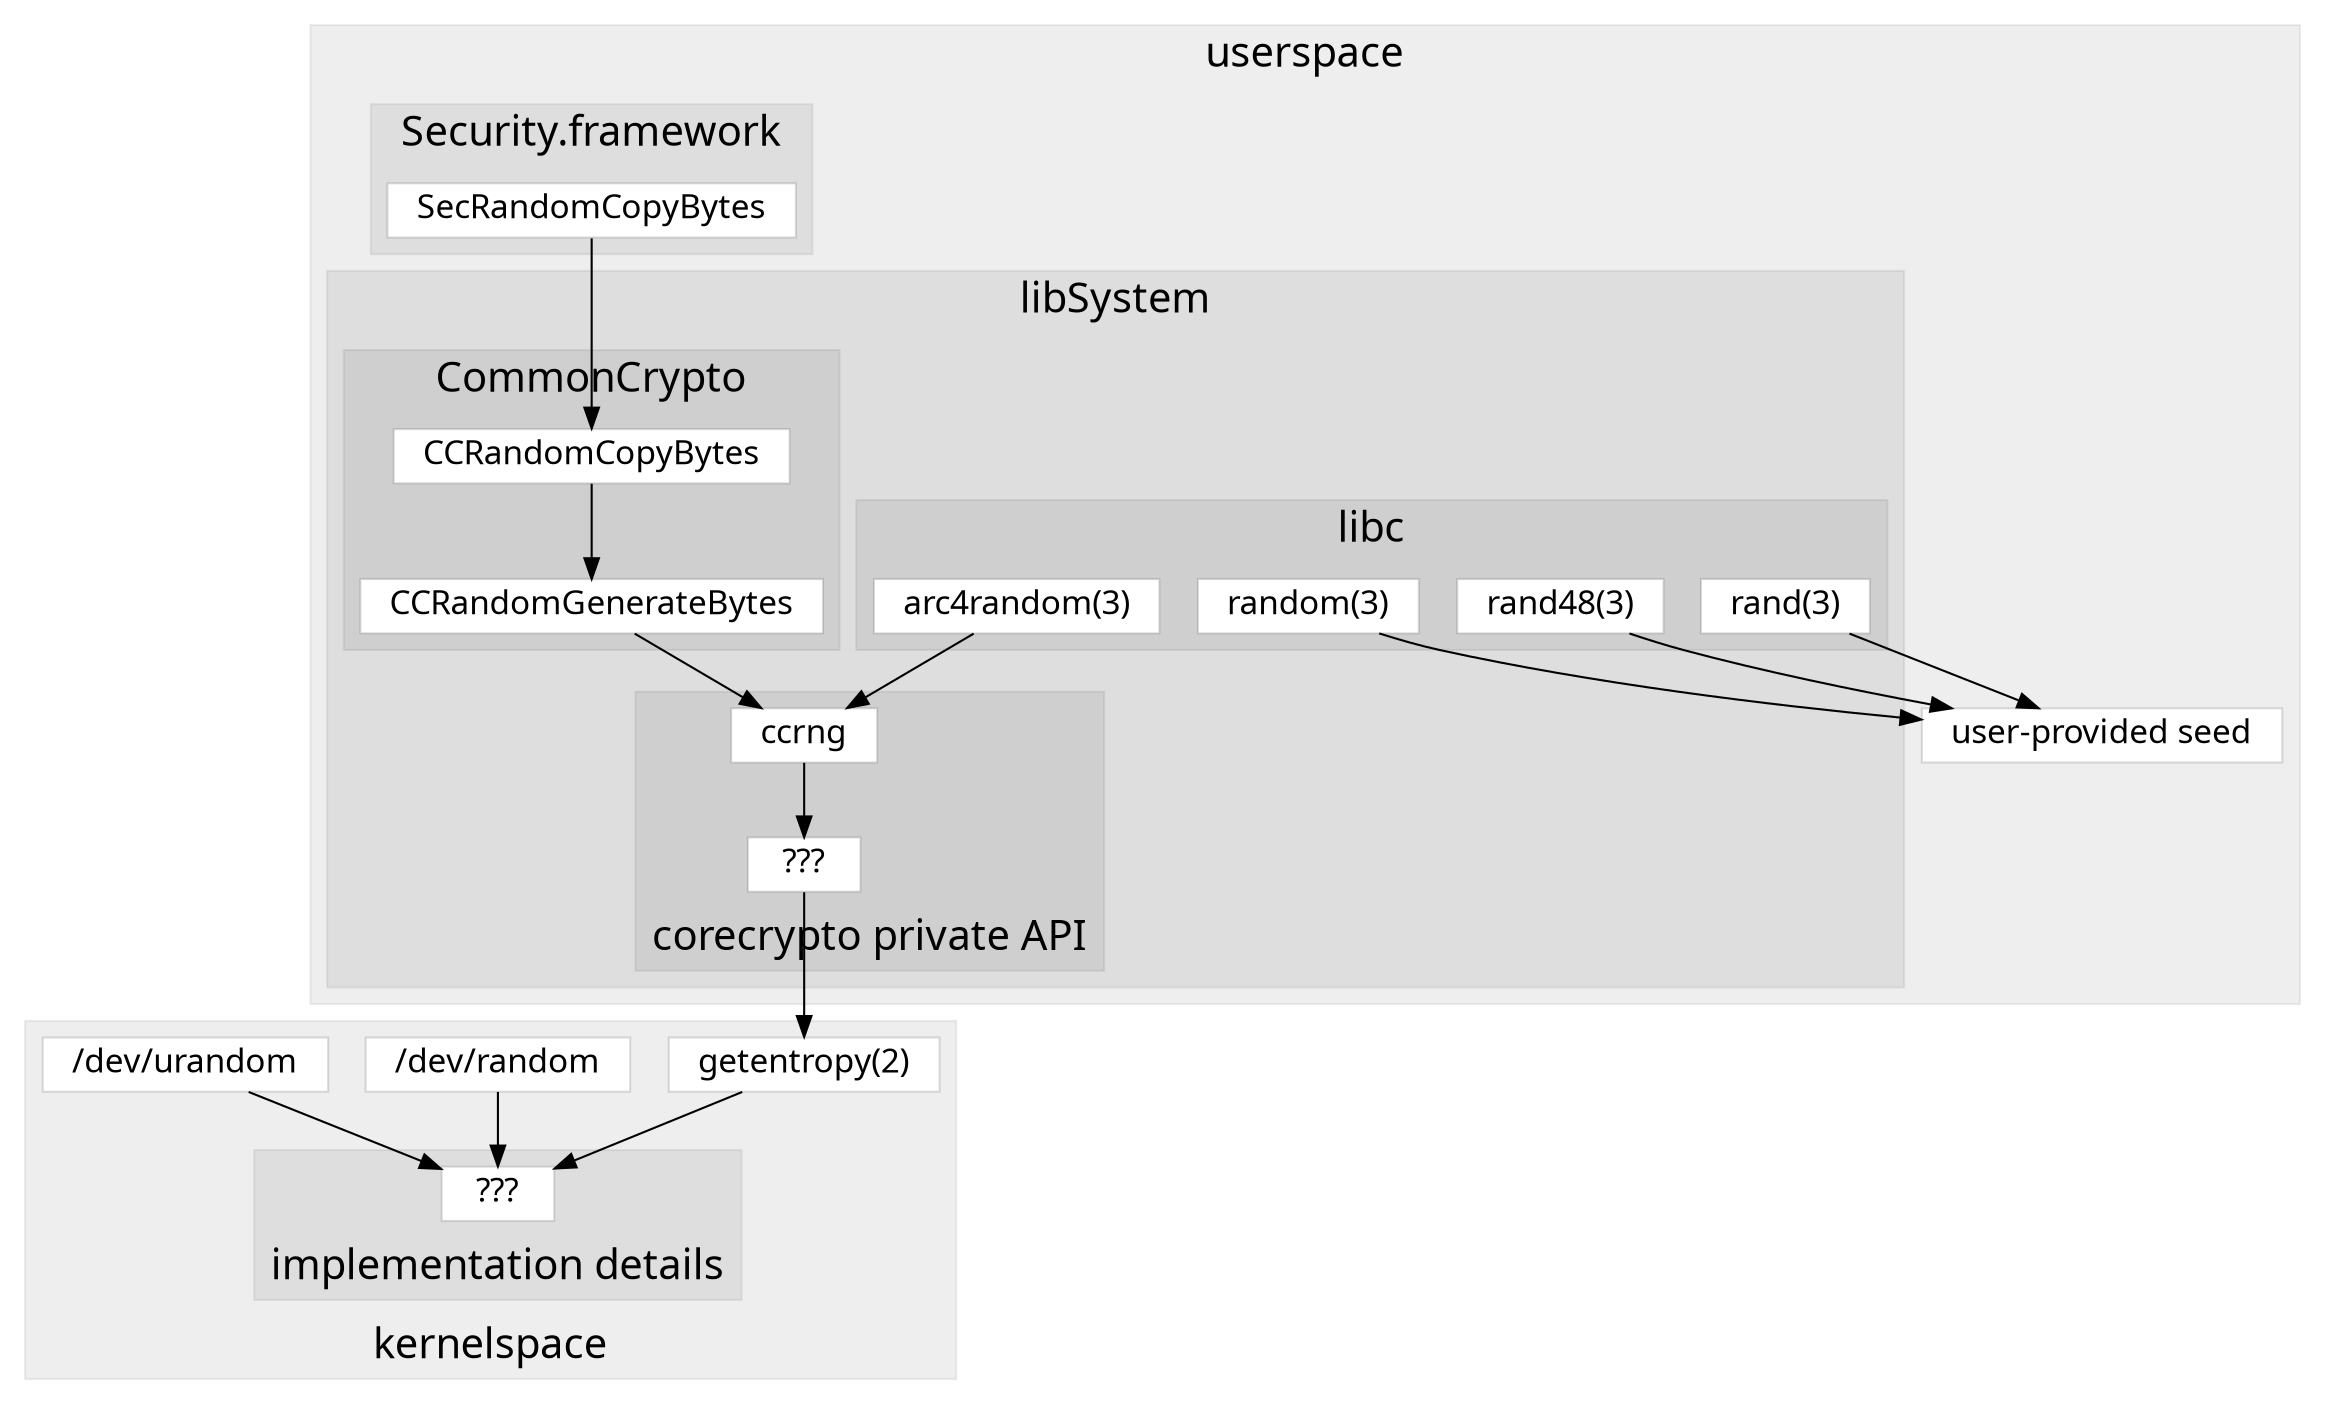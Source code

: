 digraph {
	fontname = "system-ui";

	edge [
		fontname = "system-ui",
		fontsize = 12,
	];

	node [
		fontname = "system-ui",
		fontsize = 16,
		shape = "box",
		style = "filled, solid",
		color = "#00000022",
		fillcolor = "#FFFFFF",
		height = 0,
		margin = "0.2,0.05",
	];

	subgraph kernelspace {
		cluster = true;
		label = "kernelspace";
		labelloc = "b";
		fontsize = 20;
		style = "filled";
		color = "#00000011";

		"getentropy(2)";
		"/dev/random";
		"/dev/urandom";

		subgraph kernelimpl {
			cluster = true;
			label = "implementation details";
			fontsize = 20;
			style = "filled";
			color = "#00000011";

			"kernel???" [label = "???"];
		}
	}

	subgraph userspace {
		cluster = true;
		label = "userspace";
		fontsize = 20;
		style = "filled";
		color = "#00000011";

		subgraph libSystem {
			cluster = true;
			label = "libSystem";
			fontsize = 20;
			style = "filled";
			color = "#00000011";

			subgraph libc {
				cluster = true;
				label = "libc";
				fontsize = 20;
				style = "filled";
				color = "#00000011";

				"rand(3)";
				"rand48(3)";
				"random(3)";
				"arc4random(3)";
			}

			subgraph CommonCrypto {
				cluster = true;
				label = "CommonCrypto";
				fontsize = 20;
				style = "filled";
				color = "#00000011";

				"CCRandomCopyBytes";
				"CCRandomGenerateBytes";
			}

			subgraph corecrypto {
				cluster = true;
				label = "corecrypto private API";
				labelloc = "b";
				fontsize = 20;
				style = "filled";
				color = "#00000011";

				"ccrng";
				"ccrng???" [label = "???"];
			}
		}

		"user-provided seed";

		subgraph Security {
			cluster = true;
			label = "Security.framework";
			fontsize = 20;
			style = "filled";
			color = "#00000011";

			"SecRandomCopyBytes";
		}
	}

	"getentropy(2)" -> "kernel???";

	"rand(3)" -> "user-provided seed";
	"rand48(3)" -> "user-provided seed";
	"random(3)" -> "user-provided seed";

	"SecRandomCopyBytes" -> "CCRandomCopyBytes";
	"CCRandomCopyBytes" -> "CCRandomGenerateBytes";
	"CCRandomGenerateBytes" -> "ccrng";
	"arc4random(3)" -> "ccrng";

	"ccrng" -> "ccrng???";
	"ccrng???" -> "getentropy(2)";

	"/dev/random" -> "kernel???";
	"/dev/urandom" -> "kernel???";
}
